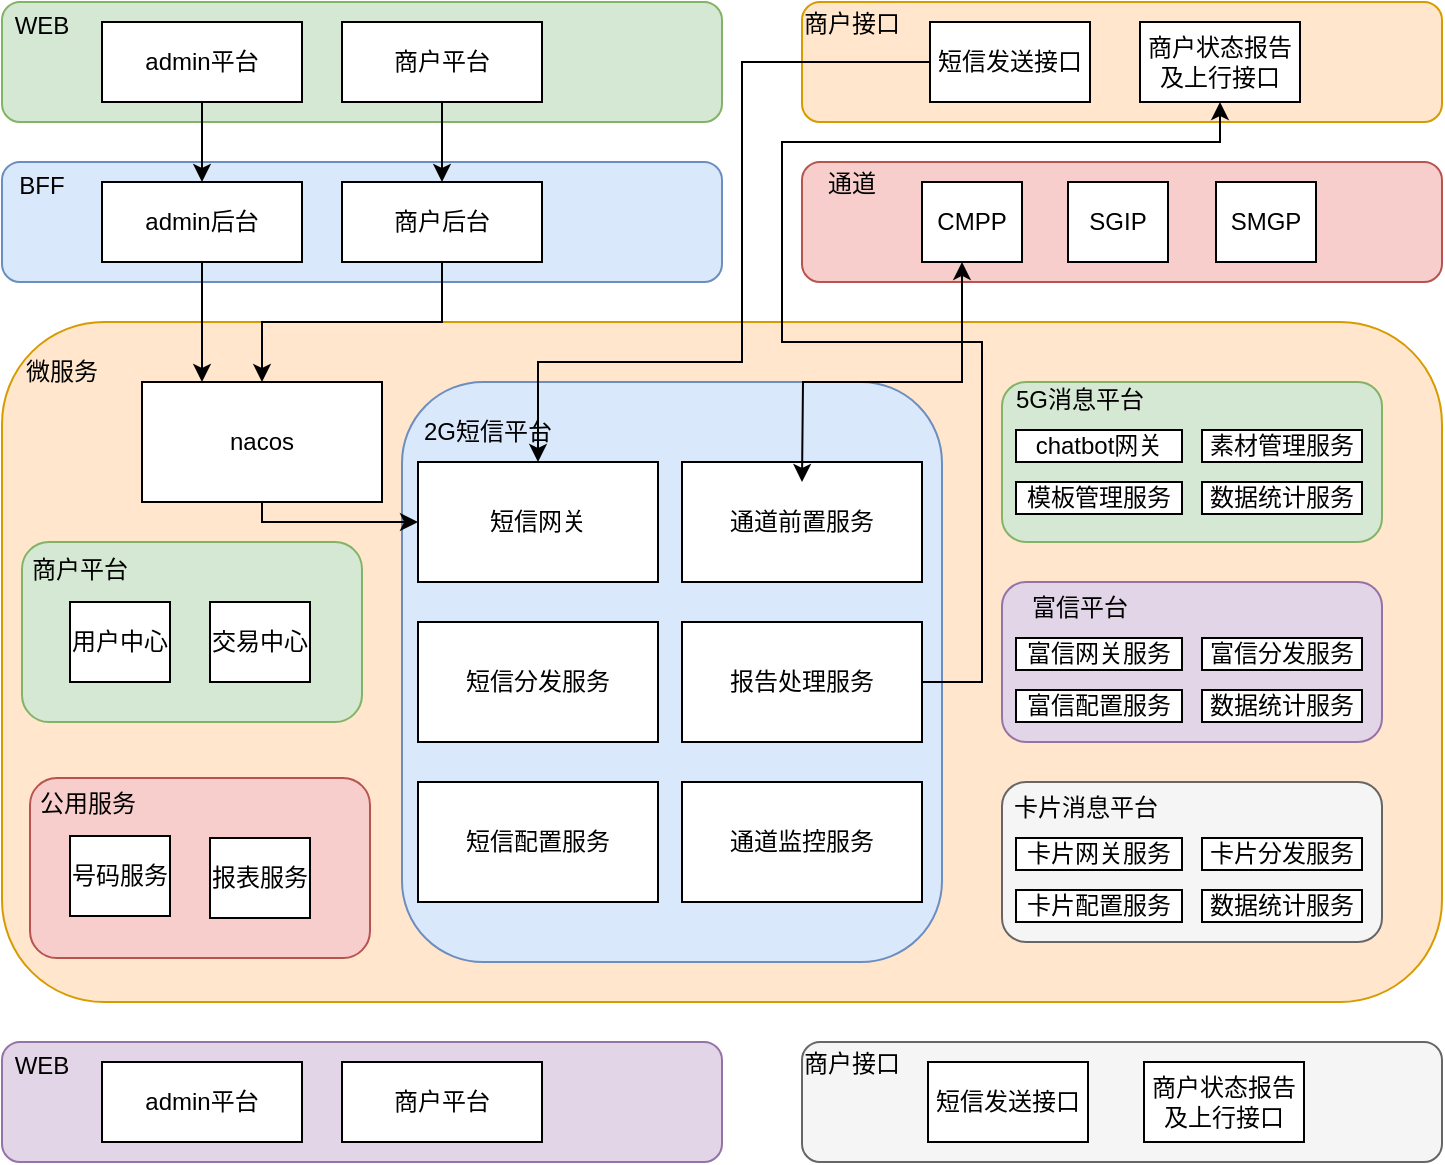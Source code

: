 <mxfile version="20.8.23" type="github">
  <diagram name="第 1 页" id="JLIDf0e1DJFyFmKzr0PZ">
    <mxGraphModel dx="1038" dy="632" grid="1" gridSize="10" guides="1" tooltips="1" connect="1" arrows="1" fold="1" page="1" pageScale="1" pageWidth="827" pageHeight="1169" math="0" shadow="0">
      <root>
        <mxCell id="0" />
        <mxCell id="1" parent="0" />
        <mxCell id="6hzJFKLqSvzQCjT4C_rZ-24" value="" style="rounded=1;whiteSpace=wrap;html=1;shadow=0;glass=0;sketch=0;strokeColor=#d79b00;fillColor=#ffe6cc;" vertex="1" parent="1">
          <mxGeometry x="40" y="200" width="720" height="340" as="geometry" />
        </mxCell>
        <mxCell id="6hzJFKLqSvzQCjT4C_rZ-15" value="" style="rounded=1;whiteSpace=wrap;html=1;shadow=0;glass=0;sketch=0;strokeColor=#6c8ebf;fillColor=#dae8fc;" vertex="1" parent="1">
          <mxGeometry x="40" y="120" width="360" height="60" as="geometry" />
        </mxCell>
        <mxCell id="6hzJFKLqSvzQCjT4C_rZ-53" value="" style="rounded=1;whiteSpace=wrap;html=1;shadow=0;glass=0;sketch=0;strokeColor=#6c8ebf;fillColor=#dae8fc;" vertex="1" parent="1">
          <mxGeometry x="240" y="230" width="270" height="290" as="geometry" />
        </mxCell>
        <mxCell id="6hzJFKLqSvzQCjT4C_rZ-5" value="" style="rounded=1;whiteSpace=wrap;html=1;shadow=0;glass=0;sketch=0;strokeColor=#82b366;fillColor=#d5e8d4;" vertex="1" parent="1">
          <mxGeometry x="40" y="40" width="360" height="60" as="geometry" />
        </mxCell>
        <mxCell id="6hzJFKLqSvzQCjT4C_rZ-6" value="" style="rounded=1;whiteSpace=wrap;html=1;shadow=0;glass=0;sketch=0;strokeColor=#d79b00;fillColor=#ffe6cc;" vertex="1" parent="1">
          <mxGeometry x="440" y="40" width="320" height="60" as="geometry" />
        </mxCell>
        <mxCell id="6hzJFKLqSvzQCjT4C_rZ-7" value="WEB" style="text;html=1;strokeColor=none;fillColor=none;align=center;verticalAlign=middle;whiteSpace=wrap;rounded=0;" vertex="1" parent="1">
          <mxGeometry x="40" y="42" width="40" height="20" as="geometry" />
        </mxCell>
        <mxCell id="6hzJFKLqSvzQCjT4C_rZ-8" value="商户接口" style="text;html=1;strokeColor=none;fillColor=none;align=center;verticalAlign=middle;whiteSpace=wrap;rounded=0;" vertex="1" parent="1">
          <mxGeometry x="440" y="41" width="50" height="20" as="geometry" />
        </mxCell>
        <mxCell id="6hzJFKLqSvzQCjT4C_rZ-94" style="edgeStyle=orthogonalEdgeStyle;rounded=0;orthogonalLoop=1;jettySize=auto;html=1;entryX=0.5;entryY=0;entryDx=0;entryDy=0;" edge="1" parent="1" source="6hzJFKLqSvzQCjT4C_rZ-10" target="6hzJFKLqSvzQCjT4C_rZ-19">
          <mxGeometry relative="1" as="geometry" />
        </mxCell>
        <mxCell id="6hzJFKLqSvzQCjT4C_rZ-10" value="admin平台" style="rounded=0;whiteSpace=wrap;html=1;shadow=0;glass=0;sketch=0;strokeColor=default;gradientColor=none;" vertex="1" parent="1">
          <mxGeometry x="90" y="50" width="100" height="40" as="geometry" />
        </mxCell>
        <mxCell id="6hzJFKLqSvzQCjT4C_rZ-95" style="edgeStyle=orthogonalEdgeStyle;rounded=0;orthogonalLoop=1;jettySize=auto;html=1;entryX=0.5;entryY=0;entryDx=0;entryDy=0;" edge="1" parent="1" source="6hzJFKLqSvzQCjT4C_rZ-11" target="6hzJFKLqSvzQCjT4C_rZ-20">
          <mxGeometry relative="1" as="geometry" />
        </mxCell>
        <mxCell id="6hzJFKLqSvzQCjT4C_rZ-11" value="商户平台" style="rounded=0;whiteSpace=wrap;html=1;shadow=0;glass=0;sketch=0;strokeColor=default;gradientColor=none;" vertex="1" parent="1">
          <mxGeometry x="210" y="50" width="100" height="40" as="geometry" />
        </mxCell>
        <mxCell id="6hzJFKLqSvzQCjT4C_rZ-90" style="edgeStyle=orthogonalEdgeStyle;rounded=0;orthogonalLoop=1;jettySize=auto;html=1;entryX=0.5;entryY=0;entryDx=0;entryDy=0;" edge="1" parent="1" source="6hzJFKLqSvzQCjT4C_rZ-13" target="6hzJFKLqSvzQCjT4C_rZ-69">
          <mxGeometry relative="1" as="geometry">
            <Array as="points">
              <mxPoint x="410" y="70" />
              <mxPoint x="410" y="220" />
              <mxPoint x="308" y="220" />
            </Array>
          </mxGeometry>
        </mxCell>
        <mxCell id="6hzJFKLqSvzQCjT4C_rZ-13" value="短信发送接口" style="rounded=0;whiteSpace=wrap;html=1;shadow=0;glass=0;sketch=0;strokeColor=default;gradientColor=none;" vertex="1" parent="1">
          <mxGeometry x="504" y="50" width="80" height="40" as="geometry" />
        </mxCell>
        <mxCell id="6hzJFKLqSvzQCjT4C_rZ-14" value="商户状态报告及上行接口" style="rounded=0;whiteSpace=wrap;html=1;shadow=0;glass=0;sketch=0;strokeColor=default;gradientColor=none;" vertex="1" parent="1">
          <mxGeometry x="609" y="50" width="80" height="40" as="geometry" />
        </mxCell>
        <mxCell id="6hzJFKLqSvzQCjT4C_rZ-16" value="" style="rounded=1;whiteSpace=wrap;html=1;shadow=0;glass=0;sketch=0;strokeColor=#b85450;fillColor=#f8cecc;" vertex="1" parent="1">
          <mxGeometry x="440" y="120" width="320" height="60" as="geometry" />
        </mxCell>
        <mxCell id="6hzJFKLqSvzQCjT4C_rZ-17" value="BFF" style="text;html=1;strokeColor=none;fillColor=none;align=center;verticalAlign=middle;whiteSpace=wrap;rounded=0;" vertex="1" parent="1">
          <mxGeometry x="40" y="122" width="40" height="20" as="geometry" />
        </mxCell>
        <mxCell id="6hzJFKLqSvzQCjT4C_rZ-18" value="通道" style="text;html=1;strokeColor=none;fillColor=none;align=center;verticalAlign=middle;whiteSpace=wrap;rounded=0;" vertex="1" parent="1">
          <mxGeometry x="440" y="121" width="50" height="20" as="geometry" />
        </mxCell>
        <mxCell id="6hzJFKLqSvzQCjT4C_rZ-96" style="edgeStyle=orthogonalEdgeStyle;rounded=0;orthogonalLoop=1;jettySize=auto;html=1;entryX=0.25;entryY=0;entryDx=0;entryDy=0;exitX=0.5;exitY=1;exitDx=0;exitDy=0;" edge="1" parent="1" source="6hzJFKLqSvzQCjT4C_rZ-19" target="6hzJFKLqSvzQCjT4C_rZ-67">
          <mxGeometry relative="1" as="geometry">
            <mxPoint x="140" y="180" as="sourcePoint" />
            <mxPoint x="140" y="220" as="targetPoint" />
          </mxGeometry>
        </mxCell>
        <mxCell id="6hzJFKLqSvzQCjT4C_rZ-19" value="admin后台" style="rounded=0;whiteSpace=wrap;html=1;shadow=0;glass=0;sketch=0;strokeColor=default;gradientColor=none;" vertex="1" parent="1">
          <mxGeometry x="90" y="130" width="100" height="40" as="geometry" />
        </mxCell>
        <mxCell id="6hzJFKLqSvzQCjT4C_rZ-97" style="edgeStyle=orthogonalEdgeStyle;rounded=0;orthogonalLoop=1;jettySize=auto;html=1;" edge="1" parent="1" source="6hzJFKLqSvzQCjT4C_rZ-20" target="6hzJFKLqSvzQCjT4C_rZ-67">
          <mxGeometry relative="1" as="geometry" />
        </mxCell>
        <mxCell id="6hzJFKLqSvzQCjT4C_rZ-20" value="商户后台" style="rounded=0;whiteSpace=wrap;html=1;shadow=0;glass=0;sketch=0;strokeColor=default;gradientColor=none;" vertex="1" parent="1">
          <mxGeometry x="210" y="130" width="100" height="40" as="geometry" />
        </mxCell>
        <mxCell id="6hzJFKLqSvzQCjT4C_rZ-21" value="CMPP" style="rounded=0;whiteSpace=wrap;html=1;shadow=0;glass=0;sketch=0;strokeColor=default;gradientColor=none;" vertex="1" parent="1">
          <mxGeometry x="500" y="130" width="50" height="40" as="geometry" />
        </mxCell>
        <mxCell id="6hzJFKLqSvzQCjT4C_rZ-22" value="SGIP" style="rounded=0;whiteSpace=wrap;html=1;shadow=0;glass=0;sketch=0;strokeColor=default;gradientColor=none;" vertex="1" parent="1">
          <mxGeometry x="573" y="130" width="50" height="40" as="geometry" />
        </mxCell>
        <mxCell id="6hzJFKLqSvzQCjT4C_rZ-23" value="SMGP" style="rounded=0;whiteSpace=wrap;html=1;shadow=0;glass=0;sketch=0;strokeColor=default;gradientColor=none;" vertex="1" parent="1">
          <mxGeometry x="647" y="130" width="50" height="40" as="geometry" />
        </mxCell>
        <mxCell id="6hzJFKLqSvzQCjT4C_rZ-42" value="" style="rounded=1;whiteSpace=wrap;html=1;shadow=0;glass=0;sketch=0;strokeColor=#9673a6;fillColor=#e1d5e7;" vertex="1" parent="1">
          <mxGeometry x="40" y="560" width="360" height="60" as="geometry" />
        </mxCell>
        <mxCell id="6hzJFKLqSvzQCjT4C_rZ-43" value="" style="rounded=1;whiteSpace=wrap;html=1;shadow=0;glass=0;sketch=0;strokeColor=#666666;fillColor=#f5f5f5;fontColor=#333333;" vertex="1" parent="1">
          <mxGeometry x="440" y="560" width="320" height="60" as="geometry" />
        </mxCell>
        <mxCell id="6hzJFKLqSvzQCjT4C_rZ-44" value="WEB" style="text;html=1;strokeColor=none;fillColor=none;align=center;verticalAlign=middle;whiteSpace=wrap;rounded=0;" vertex="1" parent="1">
          <mxGeometry x="40" y="562" width="40" height="20" as="geometry" />
        </mxCell>
        <mxCell id="6hzJFKLqSvzQCjT4C_rZ-45" value="商户接口" style="text;html=1;strokeColor=none;fillColor=none;align=center;verticalAlign=middle;whiteSpace=wrap;rounded=0;" vertex="1" parent="1">
          <mxGeometry x="440" y="561" width="50" height="20" as="geometry" />
        </mxCell>
        <mxCell id="6hzJFKLqSvzQCjT4C_rZ-46" value="admin平台" style="rounded=0;whiteSpace=wrap;html=1;shadow=0;glass=0;sketch=0;strokeColor=default;gradientColor=none;" vertex="1" parent="1">
          <mxGeometry x="90" y="570" width="100" height="40" as="geometry" />
        </mxCell>
        <mxCell id="6hzJFKLqSvzQCjT4C_rZ-47" value="商户平台" style="rounded=0;whiteSpace=wrap;html=1;shadow=0;glass=0;sketch=0;strokeColor=default;gradientColor=none;" vertex="1" parent="1">
          <mxGeometry x="210" y="570" width="100" height="40" as="geometry" />
        </mxCell>
        <mxCell id="6hzJFKLqSvzQCjT4C_rZ-48" value="短信发送接口" style="rounded=0;whiteSpace=wrap;html=1;shadow=0;glass=0;sketch=0;strokeColor=default;gradientColor=none;" vertex="1" parent="1">
          <mxGeometry x="503" y="570" width="80" height="40" as="geometry" />
        </mxCell>
        <mxCell id="6hzJFKLqSvzQCjT4C_rZ-49" value="商户状态报告及上行接口" style="rounded=0;whiteSpace=wrap;html=1;shadow=0;glass=0;sketch=0;strokeColor=default;gradientColor=none;" vertex="1" parent="1">
          <mxGeometry x="611" y="570" width="80" height="40" as="geometry" />
        </mxCell>
        <mxCell id="6hzJFKLqSvzQCjT4C_rZ-50" value="微服务" style="text;html=1;strokeColor=none;fillColor=none;align=center;verticalAlign=middle;whiteSpace=wrap;rounded=0;" vertex="1" parent="1">
          <mxGeometry x="40" y="210" width="60" height="30" as="geometry" />
        </mxCell>
        <mxCell id="6hzJFKLqSvzQCjT4C_rZ-51" value="" style="rounded=1;whiteSpace=wrap;html=1;shadow=0;glass=0;sketch=0;strokeColor=#82b366;fillColor=#d5e8d4;" vertex="1" parent="1">
          <mxGeometry x="50" y="310" width="170" height="90" as="geometry" />
        </mxCell>
        <mxCell id="6hzJFKLqSvzQCjT4C_rZ-52" value="" style="rounded=1;whiteSpace=wrap;html=1;shadow=0;glass=0;sketch=0;strokeColor=#b85450;fillColor=#f8cecc;" vertex="1" parent="1">
          <mxGeometry x="54" y="428" width="170" height="90" as="geometry" />
        </mxCell>
        <mxCell id="6hzJFKLqSvzQCjT4C_rZ-54" value="" style="rounded=1;whiteSpace=wrap;html=1;shadow=0;glass=0;sketch=0;strokeColor=#82b366;fillColor=#d5e8d4;" vertex="1" parent="1">
          <mxGeometry x="540" y="230" width="190" height="80" as="geometry" />
        </mxCell>
        <mxCell id="6hzJFKLqSvzQCjT4C_rZ-55" value="" style="rounded=1;whiteSpace=wrap;html=1;shadow=0;glass=0;sketch=0;strokeColor=#9673a6;fillColor=#e1d5e7;" vertex="1" parent="1">
          <mxGeometry x="540" y="330" width="190" height="80" as="geometry" />
        </mxCell>
        <mxCell id="6hzJFKLqSvzQCjT4C_rZ-56" value="" style="rounded=1;whiteSpace=wrap;html=1;shadow=0;glass=0;sketch=0;strokeColor=#666666;fillColor=#f5f5f5;fontColor=#333333;" vertex="1" parent="1">
          <mxGeometry x="540" y="430" width="190" height="80" as="geometry" />
        </mxCell>
        <mxCell id="6hzJFKLqSvzQCjT4C_rZ-57" value="用户中心" style="rounded=0;whiteSpace=wrap;html=1;shadow=0;glass=0;sketch=0;strokeColor=default;gradientColor=none;" vertex="1" parent="1">
          <mxGeometry x="74" y="340" width="50" height="40" as="geometry" />
        </mxCell>
        <mxCell id="6hzJFKLqSvzQCjT4C_rZ-58" value="交易中心" style="rounded=0;whiteSpace=wrap;html=1;shadow=0;glass=0;sketch=0;strokeColor=default;gradientColor=none;" vertex="1" parent="1">
          <mxGeometry x="144" y="340" width="50" height="40" as="geometry" />
        </mxCell>
        <mxCell id="6hzJFKLqSvzQCjT4C_rZ-62" value="号码服务" style="rounded=0;whiteSpace=wrap;html=1;shadow=0;glass=0;sketch=0;strokeColor=default;gradientColor=none;" vertex="1" parent="1">
          <mxGeometry x="74" y="457" width="50" height="40" as="geometry" />
        </mxCell>
        <mxCell id="6hzJFKLqSvzQCjT4C_rZ-63" value="报表服务" style="rounded=0;whiteSpace=wrap;html=1;shadow=0;glass=0;sketch=0;strokeColor=default;gradientColor=none;" vertex="1" parent="1">
          <mxGeometry x="144" y="458" width="50" height="40" as="geometry" />
        </mxCell>
        <mxCell id="6hzJFKLqSvzQCjT4C_rZ-65" value="商户平台" style="text;html=1;strokeColor=none;fillColor=none;align=center;verticalAlign=middle;whiteSpace=wrap;rounded=0;" vertex="1" parent="1">
          <mxGeometry x="49" y="309" width="60" height="30" as="geometry" />
        </mxCell>
        <mxCell id="6hzJFKLqSvzQCjT4C_rZ-66" value="公用服务" style="text;html=1;strokeColor=none;fillColor=none;align=center;verticalAlign=middle;whiteSpace=wrap;rounded=0;" vertex="1" parent="1">
          <mxGeometry x="53" y="426" width="60" height="30" as="geometry" />
        </mxCell>
        <mxCell id="6hzJFKLqSvzQCjT4C_rZ-98" style="edgeStyle=orthogonalEdgeStyle;rounded=0;orthogonalLoop=1;jettySize=auto;html=1;entryX=0;entryY=0.5;entryDx=0;entryDy=0;exitX=0.5;exitY=1;exitDx=0;exitDy=0;" edge="1" parent="1" source="6hzJFKLqSvzQCjT4C_rZ-67" target="6hzJFKLqSvzQCjT4C_rZ-69">
          <mxGeometry relative="1" as="geometry">
            <Array as="points">
              <mxPoint x="170" y="300" />
            </Array>
          </mxGeometry>
        </mxCell>
        <mxCell id="6hzJFKLqSvzQCjT4C_rZ-67" value="nacos" style="rounded=0;whiteSpace=wrap;html=1;shadow=0;glass=0;sketch=0;strokeColor=default;gradientColor=none;" vertex="1" parent="1">
          <mxGeometry x="110" y="230" width="120" height="60" as="geometry" />
        </mxCell>
        <mxCell id="6hzJFKLqSvzQCjT4C_rZ-68" value="2G短信平台" style="text;html=1;strokeColor=none;fillColor=none;align=center;verticalAlign=middle;whiteSpace=wrap;rounded=0;" vertex="1" parent="1">
          <mxGeometry x="248" y="240" width="70" height="30" as="geometry" />
        </mxCell>
        <mxCell id="6hzJFKLqSvzQCjT4C_rZ-69" value="短信网关" style="rounded=0;whiteSpace=wrap;html=1;shadow=0;glass=0;sketch=0;strokeColor=default;gradientColor=none;" vertex="1" parent="1">
          <mxGeometry x="248" y="270" width="120" height="60" as="geometry" />
        </mxCell>
        <mxCell id="6hzJFKLqSvzQCjT4C_rZ-70" value="短信分发服务" style="rounded=0;whiteSpace=wrap;html=1;shadow=0;glass=0;sketch=0;strokeColor=default;gradientColor=none;" vertex="1" parent="1">
          <mxGeometry x="248" y="350" width="120" height="60" as="geometry" />
        </mxCell>
        <mxCell id="6hzJFKLqSvzQCjT4C_rZ-71" value="短信配置服务" style="rounded=0;whiteSpace=wrap;html=1;shadow=0;glass=0;sketch=0;strokeColor=default;gradientColor=none;" vertex="1" parent="1">
          <mxGeometry x="248" y="430" width="120" height="60" as="geometry" />
        </mxCell>
        <mxCell id="6hzJFKLqSvzQCjT4C_rZ-72" value="通道前置服务" style="rounded=0;whiteSpace=wrap;html=1;shadow=0;glass=0;sketch=0;strokeColor=default;gradientColor=none;" vertex="1" parent="1">
          <mxGeometry x="380" y="270" width="120" height="60" as="geometry" />
        </mxCell>
        <mxCell id="6hzJFKLqSvzQCjT4C_rZ-93" style="edgeStyle=orthogonalEdgeStyle;rounded=0;orthogonalLoop=1;jettySize=auto;html=1;entryX=0.5;entryY=1;entryDx=0;entryDy=0;" edge="1" parent="1" source="6hzJFKLqSvzQCjT4C_rZ-73" target="6hzJFKLqSvzQCjT4C_rZ-14">
          <mxGeometry relative="1" as="geometry">
            <Array as="points">
              <mxPoint x="530" y="380" />
              <mxPoint x="530" y="210" />
              <mxPoint x="430" y="210" />
              <mxPoint x="430" y="110" />
              <mxPoint x="649" y="110" />
            </Array>
          </mxGeometry>
        </mxCell>
        <mxCell id="6hzJFKLqSvzQCjT4C_rZ-73" value="报告处理服务" style="rounded=0;whiteSpace=wrap;html=1;shadow=0;glass=0;sketch=0;strokeColor=default;gradientColor=none;" vertex="1" parent="1">
          <mxGeometry x="380" y="350" width="120" height="60" as="geometry" />
        </mxCell>
        <mxCell id="6hzJFKLqSvzQCjT4C_rZ-74" value="通道监控服务" style="rounded=0;whiteSpace=wrap;html=1;shadow=0;glass=0;sketch=0;strokeColor=default;gradientColor=none;" vertex="1" parent="1">
          <mxGeometry x="380" y="430" width="120" height="60" as="geometry" />
        </mxCell>
        <mxCell id="6hzJFKLqSvzQCjT4C_rZ-75" value="5G消息平台" style="text;html=1;strokeColor=none;fillColor=none;align=center;verticalAlign=middle;whiteSpace=wrap;rounded=0;" vertex="1" parent="1">
          <mxGeometry x="544" y="224" width="70" height="30" as="geometry" />
        </mxCell>
        <mxCell id="6hzJFKLqSvzQCjT4C_rZ-76" value="chatbot网关" style="rounded=0;whiteSpace=wrap;html=1;shadow=0;glass=0;sketch=0;strokeColor=default;gradientColor=none;" vertex="1" parent="1">
          <mxGeometry x="547" y="254" width="83" height="16" as="geometry" />
        </mxCell>
        <mxCell id="6hzJFKLqSvzQCjT4C_rZ-77" value="素材管理服务" style="rounded=0;whiteSpace=wrap;html=1;shadow=0;glass=0;sketch=0;strokeColor=default;gradientColor=none;" vertex="1" parent="1">
          <mxGeometry x="640" y="254" width="80" height="16" as="geometry" />
        </mxCell>
        <mxCell id="6hzJFKLqSvzQCjT4C_rZ-78" value="模板管理服务" style="rounded=0;whiteSpace=wrap;html=1;shadow=0;glass=0;sketch=0;strokeColor=default;gradientColor=none;" vertex="1" parent="1">
          <mxGeometry x="547" y="280" width="83" height="16" as="geometry" />
        </mxCell>
        <mxCell id="6hzJFKLqSvzQCjT4C_rZ-79" value="数据统计服务" style="rounded=0;whiteSpace=wrap;html=1;shadow=0;glass=0;sketch=0;strokeColor=default;gradientColor=none;" vertex="1" parent="1">
          <mxGeometry x="640" y="280" width="80" height="16" as="geometry" />
        </mxCell>
        <mxCell id="6hzJFKLqSvzQCjT4C_rZ-80" value="卡片消息平台" style="text;html=1;strokeColor=none;fillColor=none;align=center;verticalAlign=middle;whiteSpace=wrap;rounded=0;" vertex="1" parent="1">
          <mxGeometry x="544" y="428" width="76" height="30" as="geometry" />
        </mxCell>
        <mxCell id="6hzJFKLqSvzQCjT4C_rZ-81" value="卡片网关服务" style="rounded=0;whiteSpace=wrap;html=1;shadow=0;glass=0;sketch=0;strokeColor=default;gradientColor=none;" vertex="1" parent="1">
          <mxGeometry x="547" y="458" width="83" height="16" as="geometry" />
        </mxCell>
        <mxCell id="6hzJFKLqSvzQCjT4C_rZ-82" value="卡片分发服务" style="rounded=0;whiteSpace=wrap;html=1;shadow=0;glass=0;sketch=0;strokeColor=default;gradientColor=none;" vertex="1" parent="1">
          <mxGeometry x="640" y="458" width="80" height="16" as="geometry" />
        </mxCell>
        <mxCell id="6hzJFKLqSvzQCjT4C_rZ-83" value="卡片配置服务" style="rounded=0;whiteSpace=wrap;html=1;shadow=0;glass=0;sketch=0;strokeColor=default;gradientColor=none;" vertex="1" parent="1">
          <mxGeometry x="547" y="484" width="83" height="16" as="geometry" />
        </mxCell>
        <mxCell id="6hzJFKLqSvzQCjT4C_rZ-84" value="数据统计服务" style="rounded=0;whiteSpace=wrap;html=1;shadow=0;glass=0;sketch=0;strokeColor=default;gradientColor=none;" vertex="1" parent="1">
          <mxGeometry x="640" y="484" width="80" height="16" as="geometry" />
        </mxCell>
        <mxCell id="6hzJFKLqSvzQCjT4C_rZ-85" value="富信平台" style="text;html=1;strokeColor=none;fillColor=none;align=center;verticalAlign=middle;whiteSpace=wrap;rounded=0;" vertex="1" parent="1">
          <mxGeometry x="544" y="328" width="70" height="30" as="geometry" />
        </mxCell>
        <mxCell id="6hzJFKLqSvzQCjT4C_rZ-86" value="富信网关服务" style="rounded=0;whiteSpace=wrap;html=1;shadow=0;glass=0;sketch=0;strokeColor=default;gradientColor=none;" vertex="1" parent="1">
          <mxGeometry x="547" y="358" width="83" height="16" as="geometry" />
        </mxCell>
        <mxCell id="6hzJFKLqSvzQCjT4C_rZ-87" value="富信分发服务" style="rounded=0;whiteSpace=wrap;html=1;shadow=0;glass=0;sketch=0;strokeColor=default;gradientColor=none;" vertex="1" parent="1">
          <mxGeometry x="640" y="358" width="80" height="16" as="geometry" />
        </mxCell>
        <mxCell id="6hzJFKLqSvzQCjT4C_rZ-88" value="富信配置服务" style="rounded=0;whiteSpace=wrap;html=1;shadow=0;glass=0;sketch=0;strokeColor=default;gradientColor=none;" vertex="1" parent="1">
          <mxGeometry x="547" y="384" width="83" height="16" as="geometry" />
        </mxCell>
        <mxCell id="6hzJFKLqSvzQCjT4C_rZ-89" value="数据统计服务" style="rounded=0;whiteSpace=wrap;html=1;shadow=0;glass=0;sketch=0;strokeColor=default;gradientColor=none;" vertex="1" parent="1">
          <mxGeometry x="640" y="384" width="80" height="16" as="geometry" />
        </mxCell>
        <mxCell id="6hzJFKLqSvzQCjT4C_rZ-92" value="" style="endArrow=classic;startArrow=classic;html=1;rounded=0;edgeStyle=orthogonalEdgeStyle;entryX=0.25;entryY=0.833;entryDx=0;entryDy=0;entryPerimeter=0;" edge="1" parent="1" target="6hzJFKLqSvzQCjT4C_rZ-16">
          <mxGeometry width="50" height="50" relative="1" as="geometry">
            <mxPoint x="440" y="280" as="sourcePoint" />
            <mxPoint x="490" y="230" as="targetPoint" />
          </mxGeometry>
        </mxCell>
      </root>
    </mxGraphModel>
  </diagram>
</mxfile>

